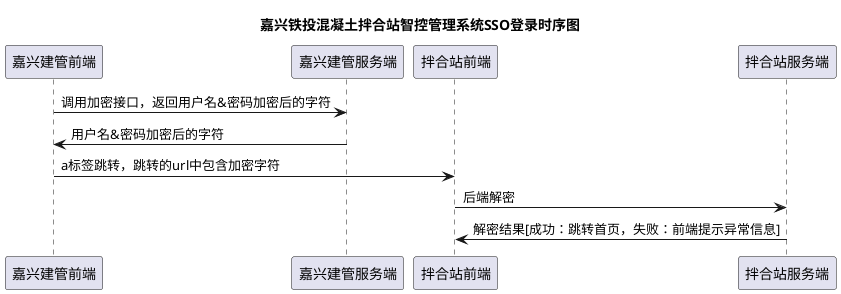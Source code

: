


@startuml
'https://plantuml.com/sequence-diagram

title 嘉兴铁投混凝土拌合站智控管理系统SSO登录时序图

嘉兴建管前端->嘉兴建管服务端: 调用加密接口，返回用户名&密码加密后的字符
嘉兴建管服务端->嘉兴建管前端: 用户名&密码加密后的字符
嘉兴建管前端->拌合站前端: a标签跳转，跳转的url中包含加密字符
拌合站前端->拌合站服务端: 后端解密
拌合站服务端->拌合站前端: 解密结果[成功：跳转首页，失败：前端提示异常信息]


@enduml